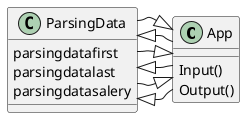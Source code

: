 @startuml
'https://plantuml.com/class-diagram

abstract class App
abstract class ParsingData

ParsingData <|-- App
App <|-- ParsingData

ParsingData <|- App
App <|- ParsingData

ParsingData <|-- App
App <|- ParsingData
class App {
Input()
Output()
}

class ParsingData{
parsingdatafirst
parsingdatalast
parsingdatasalery
}

@enduml